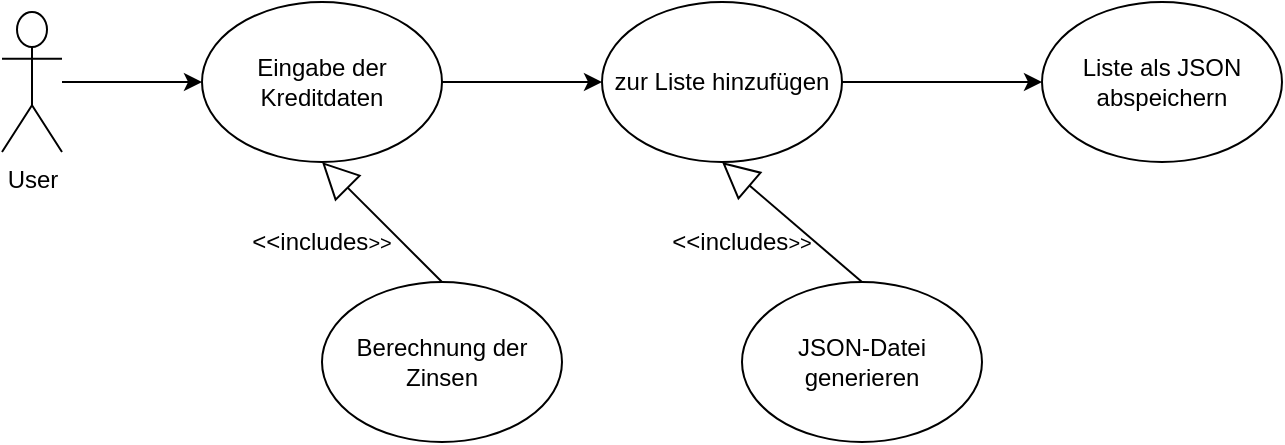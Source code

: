 <mxfile version="14.7.6" type="github">
  <diagram id="IgLJb1cPBx3nuay1mZ5Q" name="Page-1">
    <mxGraphModel dx="1426" dy="800" grid="1" gridSize="10" guides="1" tooltips="1" connect="1" arrows="1" fold="1" page="1" pageScale="1" pageWidth="827" pageHeight="1169" math="0" shadow="0">
      <root>
        <mxCell id="0" />
        <mxCell id="1" parent="0" />
        <mxCell id="_KpY3GYrZ5TwgtVgF2E3-1" value="User" style="shape=umlActor;verticalLabelPosition=bottom;verticalAlign=top;html=1;outlineConnect=0;" parent="1" vertex="1">
          <mxGeometry x="70" y="145" width="30" height="70" as="geometry" />
        </mxCell>
        <mxCell id="_KpY3GYrZ5TwgtVgF2E3-5" value="Eingabe der Kreditdaten" style="ellipse;whiteSpace=wrap;html=1;" parent="1" vertex="1">
          <mxGeometry x="170" y="140" width="120" height="80" as="geometry" />
        </mxCell>
        <mxCell id="_KpY3GYrZ5TwgtVgF2E3-7" value="" style="endArrow=classic;html=1;entryX=0;entryY=0.5;entryDx=0;entryDy=0;" parent="1" source="_KpY3GYrZ5TwgtVgF2E3-1" target="_KpY3GYrZ5TwgtVgF2E3-5" edge="1">
          <mxGeometry width="50" height="50" relative="1" as="geometry">
            <mxPoint x="110" y="210" as="sourcePoint" />
            <mxPoint x="160" y="160" as="targetPoint" />
          </mxGeometry>
        </mxCell>
        <mxCell id="_KpY3GYrZ5TwgtVgF2E3-10" value="Berechnung der Zinsen" style="ellipse;whiteSpace=wrap;html=1;" parent="1" vertex="1">
          <mxGeometry x="230" y="280" width="120" height="80" as="geometry" />
        </mxCell>
        <mxCell id="_KpY3GYrZ5TwgtVgF2E3-12" value="zur Liste hinzufügen" style="ellipse;whiteSpace=wrap;html=1;" parent="1" vertex="1">
          <mxGeometry x="370" y="140" width="120" height="80" as="geometry" />
        </mxCell>
        <mxCell id="_KpY3GYrZ5TwgtVgF2E3-15" value="&amp;lt;&amp;lt;includes&lt;font size=&quot;1&quot;&gt;&amp;gt;&amp;gt;&lt;/font&gt;" style="text;html=1;strokeColor=none;fillColor=none;align=center;verticalAlign=middle;whiteSpace=wrap;rounded=0;" parent="1" vertex="1">
          <mxGeometry x="210" y="250" width="40" height="20" as="geometry" />
        </mxCell>
        <mxCell id="_KpY3GYrZ5TwgtVgF2E3-16" value="" style="endArrow=classic;html=1;entryX=0;entryY=0.5;entryDx=0;entryDy=0;exitX=1;exitY=0.5;exitDx=0;exitDy=0;" parent="1" source="_KpY3GYrZ5TwgtVgF2E3-5" target="_KpY3GYrZ5TwgtVgF2E3-12" edge="1">
          <mxGeometry width="50" height="50" relative="1" as="geometry">
            <mxPoint x="300" y="200" as="sourcePoint" />
            <mxPoint x="350" y="150" as="targetPoint" />
          </mxGeometry>
        </mxCell>
        <mxCell id="_KpY3GYrZ5TwgtVgF2E3-17" value="JSON-Datei generieren" style="ellipse;whiteSpace=wrap;html=1;" parent="1" vertex="1">
          <mxGeometry x="440" y="280" width="120" height="80" as="geometry" />
        </mxCell>
        <mxCell id="_KpY3GYrZ5TwgtVgF2E3-18" value="" style="endArrow=block;endSize=16;endFill=0;html=1;exitX=0.5;exitY=0;exitDx=0;exitDy=0;entryX=0.5;entryY=1;entryDx=0;entryDy=0;" parent="1" source="_KpY3GYrZ5TwgtVgF2E3-17" target="_KpY3GYrZ5TwgtVgF2E3-12" edge="1">
          <mxGeometry x="1" y="-191" width="160" relative="1" as="geometry">
            <mxPoint x="430" y="250" as="sourcePoint" />
            <mxPoint x="430" y="230" as="targetPoint" />
            <mxPoint x="-1" y="-20" as="offset" />
          </mxGeometry>
        </mxCell>
        <mxCell id="_KpY3GYrZ5TwgtVgF2E3-19" value="&amp;lt;&amp;lt;includes&lt;font size=&quot;1&quot;&gt;&amp;gt;&amp;gt;&lt;/font&gt;" style="text;html=1;strokeColor=none;fillColor=none;align=center;verticalAlign=middle;whiteSpace=wrap;rounded=0;" parent="1" vertex="1">
          <mxGeometry x="420" y="250" width="40" height="20" as="geometry" />
        </mxCell>
        <mxCell id="_KpY3GYrZ5TwgtVgF2E3-20" value="" style="endArrow=block;endSize=16;endFill=0;html=1;exitX=0.5;exitY=0;exitDx=0;exitDy=0;entryX=0.5;entryY=1;entryDx=0;entryDy=0;" parent="1" source="_KpY3GYrZ5TwgtVgF2E3-10" edge="1">
          <mxGeometry x="1" y="-191" width="160" relative="1" as="geometry">
            <mxPoint x="310" y="280" as="sourcePoint" />
            <mxPoint x="230" y="220" as="targetPoint" />
            <mxPoint x="-1" y="-20" as="offset" />
          </mxGeometry>
        </mxCell>
        <mxCell id="_KpY3GYrZ5TwgtVgF2E3-21" value="" style="endArrow=classic;html=1;entryX=0;entryY=0.5;entryDx=0;entryDy=0;exitX=1;exitY=0.5;exitDx=0;exitDy=0;" parent="1" source="_KpY3GYrZ5TwgtVgF2E3-12" target="_KpY3GYrZ5TwgtVgF2E3-22" edge="1">
          <mxGeometry width="50" height="50" relative="1" as="geometry">
            <mxPoint x="510" y="200" as="sourcePoint" />
            <mxPoint x="560" y="150" as="targetPoint" />
          </mxGeometry>
        </mxCell>
        <mxCell id="_KpY3GYrZ5TwgtVgF2E3-22" value="Liste als JSON abspeichern" style="ellipse;whiteSpace=wrap;html=1;" parent="1" vertex="1">
          <mxGeometry x="590" y="140" width="120" height="80" as="geometry" />
        </mxCell>
      </root>
    </mxGraphModel>
  </diagram>
</mxfile>
